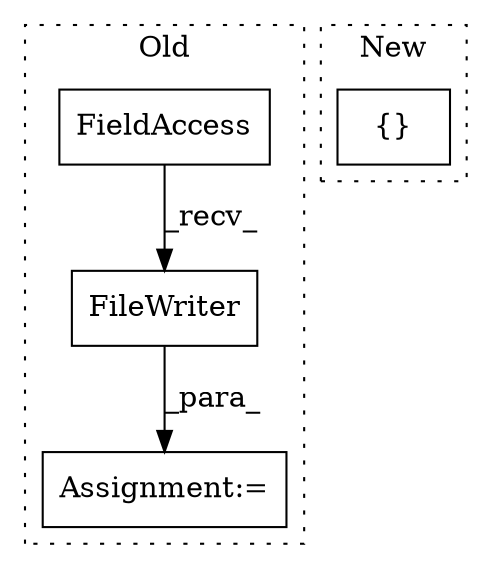 digraph G {
subgraph cluster0 {
1 [label="FileWriter" a="32" s="5042,5068" l="11,1" shape="box"];
3 [label="FieldAccess" a="22" s="5013" l="10" shape="box"];
4 [label="Assignment:=" a="7" s="5012" l="1" shape="box"];
label = "Old";
style="dotted";
}
subgraph cluster1 {
2 [label="{}" a="4" s="6232,6238" l="1,1" shape="box"];
label = "New";
style="dotted";
}
1 -> 4 [label="_para_"];
3 -> 1 [label="_recv_"];
}